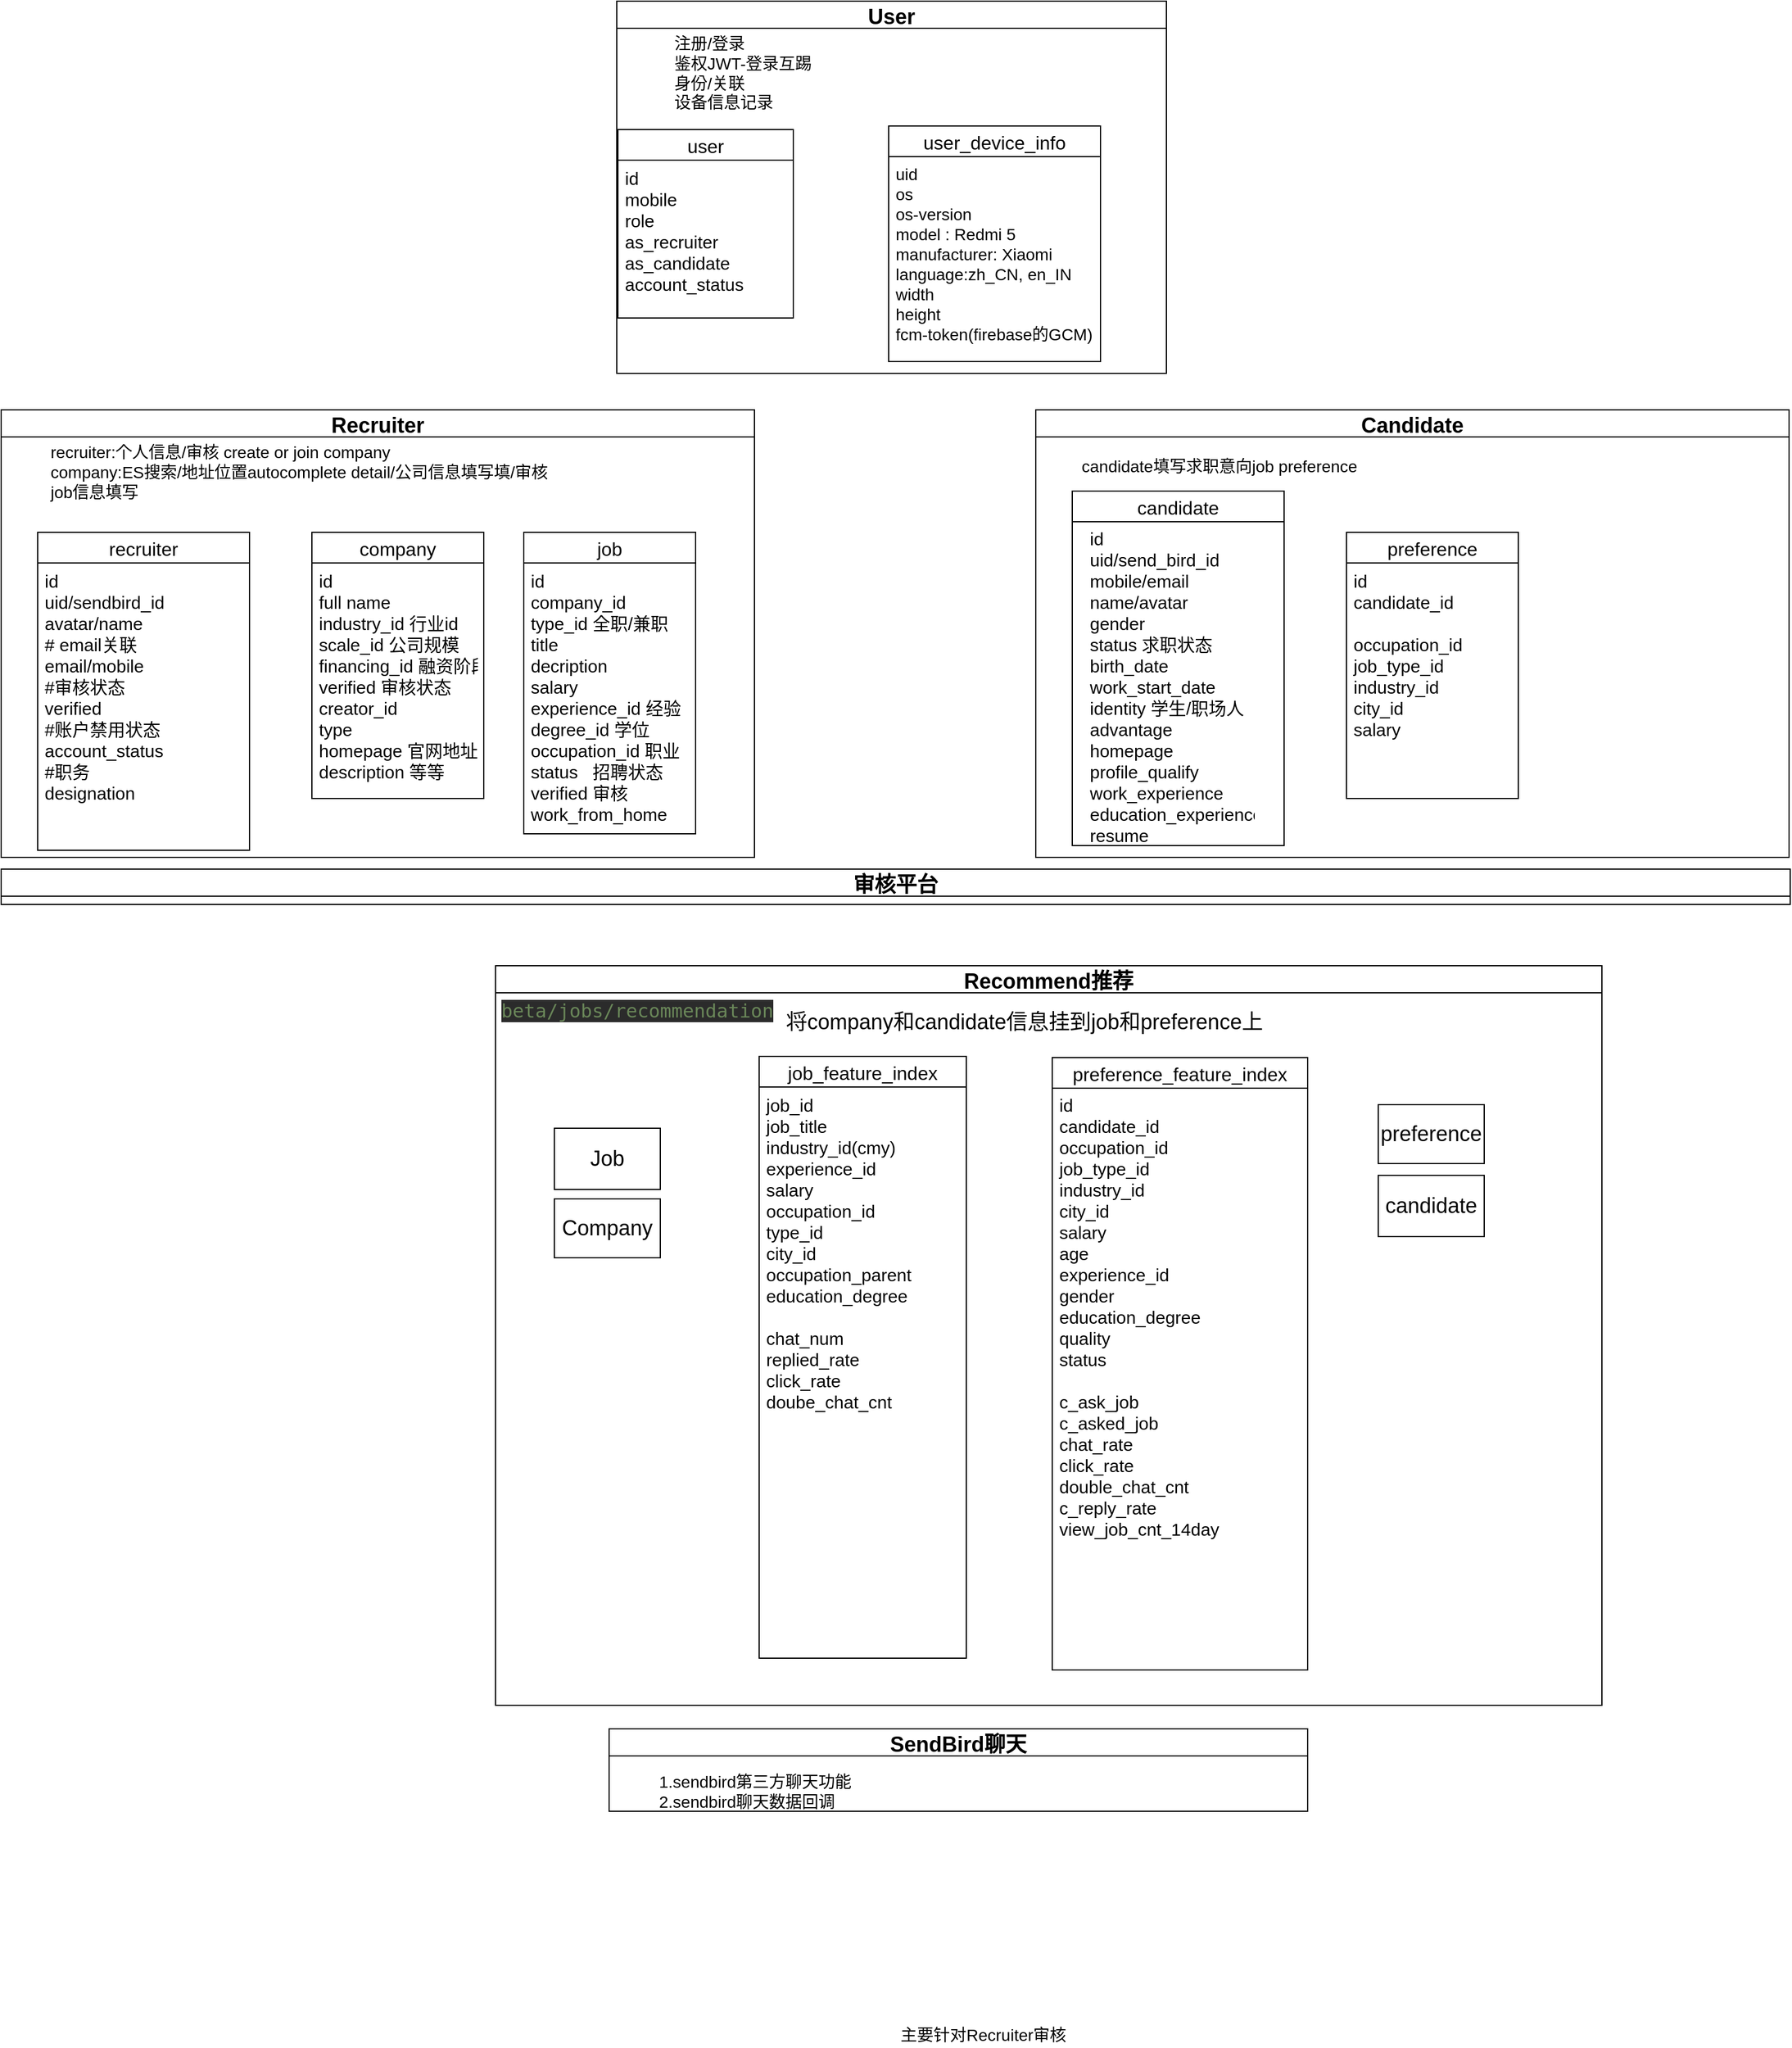 <mxfile version="17.1.3" type="github">
  <diagram id="1SHHqmOzGKl9F2yKP9Ca" name="Page-1">
    <mxGraphModel dx="2035" dy="2300" grid="1" gridSize="10" guides="1" tooltips="1" connect="1" arrows="1" fold="1" page="1" pageScale="1" pageWidth="827" pageHeight="1169" math="0" shadow="0">
      <root>
        <mxCell id="0" />
        <mxCell id="1" parent="0" />
        <mxCell id="It-5ZGojbSho4e0sHDYB-4" value="Recruiter" style="swimlane;fontSize=18;" parent="1" vertex="1">
          <mxGeometry x="120" y="100" width="640" height="380" as="geometry">
            <mxRectangle x="120" y="100" width="110" height="30" as="alternateBounds" />
          </mxGeometry>
        </mxCell>
        <mxCell id="It-5ZGojbSho4e0sHDYB-5" value="User" style="swimlane;fontSize=18;" parent="1" vertex="1">
          <mxGeometry x="643" y="-247" width="467" height="316" as="geometry" />
        </mxCell>
        <mxCell id="It-5ZGojbSho4e0sHDYB-40" value="user" style="swimlane;fontStyle=0;childLayout=stackLayout;horizontal=1;startSize=26;fillColor=none;horizontalStack=0;resizeParent=1;resizeParentMax=0;resizeLast=0;collapsible=1;marginBottom=0;fontSize=16;" parent="It-5ZGojbSho4e0sHDYB-5" vertex="1">
          <mxGeometry x="1" y="109" width="149" height="160" as="geometry" />
        </mxCell>
        <mxCell id="It-5ZGojbSho4e0sHDYB-43" value="id&#xa;mobile&#xa;role&#xa;as_recruiter&#xa;as_candidate&#xa;account_status" style="text;strokeColor=none;fillColor=none;align=left;verticalAlign=top;spacingLeft=4;spacingRight=4;overflow=hidden;rotatable=0;points=[[0,0.5],[1,0.5]];portConstraint=eastwest;fontSize=15;" parent="It-5ZGojbSho4e0sHDYB-40" vertex="1">
          <mxGeometry y="26" width="149" height="134" as="geometry" />
        </mxCell>
        <mxCell id="It-5ZGojbSho4e0sHDYB-44" value="user_device_info" style="swimlane;fontStyle=0;childLayout=stackLayout;horizontal=1;startSize=26;fillColor=none;horizontalStack=0;resizeParent=1;resizeParentMax=0;resizeLast=0;collapsible=1;marginBottom=0;fontSize=16;" parent="1" vertex="1">
          <mxGeometry x="874" y="-141" width="180" height="200" as="geometry" />
        </mxCell>
        <mxCell id="It-5ZGojbSho4e0sHDYB-45" value="uid&#xa;os&#xa;os-version&#xa;model : Redmi 5&#xa;manufacturer: Xiaomi&#xa;language:zh_CN, en_IN&#xa;width &#xa;height&#xa;fcm-token(firebase的GCM)" style="text;strokeColor=none;fillColor=none;align=left;verticalAlign=top;spacingLeft=4;spacingRight=4;overflow=hidden;rotatable=0;points=[[0,0.5],[1,0.5]];portConstraint=eastwest;fontSize=14;" parent="It-5ZGojbSho4e0sHDYB-44" vertex="1">
          <mxGeometry y="26" width="180" height="174" as="geometry" />
        </mxCell>
        <mxCell id="It-5ZGojbSho4e0sHDYB-46" value="recruiter" style="swimlane;fontStyle=0;childLayout=stackLayout;horizontal=1;startSize=26;fillColor=none;horizontalStack=0;resizeParent=1;resizeParentMax=0;resizeLast=0;collapsible=1;marginBottom=0;fontSize=16;" parent="1" vertex="1">
          <mxGeometry x="151" y="204" width="180" height="270" as="geometry">
            <mxRectangle x="151" y="204" width="90" height="26" as="alternateBounds" />
          </mxGeometry>
        </mxCell>
        <mxCell id="It-5ZGojbSho4e0sHDYB-47" value="id&#xa;uid/sendbird_id&#xa;avatar/name&#xa;# email关联&#xa;email/mobile&#xa;#审核状态&#xa;verified &#xa;#账户禁用状态&#xa;account_status&#xa;#职务&#xa;designation&#xa;&#xa;" style="text;strokeColor=none;fillColor=none;align=left;verticalAlign=top;spacingLeft=4;spacingRight=4;overflow=hidden;rotatable=0;points=[[0,0.5],[1,0.5]];portConstraint=eastwest;fontSize=15;" parent="It-5ZGojbSho4e0sHDYB-46" vertex="1">
          <mxGeometry y="26" width="180" height="244" as="geometry" />
        </mxCell>
        <mxCell id="It-5ZGojbSho4e0sHDYB-49" value="company" style="swimlane;fontStyle=0;childLayout=stackLayout;horizontal=1;startSize=26;fillColor=none;horizontalStack=0;resizeParent=1;resizeParentMax=0;resizeLast=0;collapsible=1;marginBottom=0;fontSize=16;" parent="1" vertex="1">
          <mxGeometry x="384" y="204" width="146" height="226" as="geometry" />
        </mxCell>
        <mxCell id="It-5ZGojbSho4e0sHDYB-51" value="&lt;blockquote style=&quot;margin: 0px 0px 0px 40px ; border: none ; padding: 0px ; font-size: 14px&quot;&gt;&lt;span&gt;注册/登录&lt;/span&gt;&lt;br&gt;&lt;span&gt;鉴权JWT-登录互踢&lt;/span&gt;&lt;br&gt;&lt;span&gt;身份/关联&lt;/span&gt;&lt;br&gt;&lt;/blockquote&gt;&lt;blockquote style=&quot;margin: 0px 0px 0px 40px ; border: none ; padding: 0px ; font-size: 14px&quot;&gt;&lt;span&gt;设备信息记录&lt;/span&gt;&lt;/blockquote&gt;" style="text;html=1;strokeColor=none;fillColor=none;align=left;verticalAlign=middle;whiteSpace=wrap;rounded=0;fontSize=16;horizontal=1;" parent="1" vertex="1">
          <mxGeometry x="650" y="-221" width="180" height="70" as="geometry" />
        </mxCell>
        <mxCell id="It-5ZGojbSho4e0sHDYB-54" value="&lt;blockquote style=&quot;margin: 0px 0px 0px 40px ; border: none ; padding: 0px ; font-size: 14px&quot;&gt;recruiter:个人信息/审核 create or join company&lt;/blockquote&gt;&lt;blockquote style=&quot;margin: 0px 0px 0px 40px ; border: none ; padding: 0px ; font-size: 14px&quot;&gt;company:ES搜索/地址位置autocomplete detail/公司信息填写填/审核&lt;br&gt;&lt;/blockquote&gt;&lt;blockquote style=&quot;margin: 0px 0px 0px 40px ; border: none ; padding: 0px ; font-size: 14px&quot;&gt;job信息填写&lt;/blockquote&gt;" style="text;html=1;strokeColor=none;fillColor=none;align=left;verticalAlign=middle;whiteSpace=wrap;rounded=0;fontSize=16;horizontal=1;" parent="1" vertex="1">
          <mxGeometry x="120" y="125" width="510" height="55" as="geometry" />
        </mxCell>
        <mxCell id="It-5ZGojbSho4e0sHDYB-55" value="id&#xa;full name&#xa;industry_id 行业id&#xa;scale_id 公司规模 &#xa;financing_id 融资阶段&#xa;verified 审核状态&#xa;creator_id&#xa;type&#xa;homepage 官网地址&#xa;description 等等" style="text;strokeColor=none;fillColor=none;align=left;verticalAlign=top;spacingLeft=4;spacingRight=4;overflow=hidden;rotatable=0;points=[[0,0.5],[1,0.5]];portConstraint=eastwest;fontSize=15;" parent="1" vertex="1">
          <mxGeometry x="384" y="230" width="146" height="200" as="geometry" />
        </mxCell>
        <mxCell id="It-5ZGojbSho4e0sHDYB-56" value="job" style="swimlane;fontStyle=0;childLayout=stackLayout;horizontal=1;startSize=26;fillColor=none;horizontalStack=0;resizeParent=1;resizeParentMax=0;resizeLast=0;collapsible=1;marginBottom=0;fontSize=16;" parent="1" vertex="1">
          <mxGeometry x="564" y="204" width="146" height="256" as="geometry" />
        </mxCell>
        <mxCell id="It-5ZGojbSho4e0sHDYB-58" value="id&#xa;company_id&#xa;type_id 全职/兼职&#xa;title&#xa;decription&#xa;salary&#xa;experience_id 经验&#xa;degree_id 学位&#xa;occupation_id 职业&#xa;status   招聘状态&#xa;verified 审核&#xa;work_from_home" style="text;strokeColor=none;fillColor=none;align=left;verticalAlign=top;spacingLeft=4;spacingRight=4;overflow=hidden;rotatable=0;points=[[0,0.5],[1,0.5]];portConstraint=eastwest;fontSize=15;" parent="1" vertex="1">
          <mxGeometry x="564" y="230" width="146" height="240" as="geometry" />
        </mxCell>
        <mxCell id="It-5ZGojbSho4e0sHDYB-60" value="Candidate" style="swimlane;fontSize=18;" parent="1" vertex="1">
          <mxGeometry x="999" y="100" width="640" height="380" as="geometry">
            <mxRectangle x="999" y="100" width="120" height="30" as="alternateBounds" />
          </mxGeometry>
        </mxCell>
        <mxCell id="It-5ZGojbSho4e0sHDYB-61" value="candidate" style="swimlane;fontStyle=0;childLayout=stackLayout;horizontal=1;startSize=26;fillColor=none;horizontalStack=0;resizeParent=1;resizeParentMax=0;resizeLast=0;collapsible=1;marginBottom=0;fontSize=16;" parent="1" vertex="1">
          <mxGeometry x="1030" y="169" width="180" height="301" as="geometry" />
        </mxCell>
        <mxCell id="It-5ZGojbSho4e0sHDYB-63" value="preference" style="swimlane;fontStyle=0;childLayout=stackLayout;horizontal=1;startSize=26;fillColor=none;horizontalStack=0;resizeParent=1;resizeParentMax=0;resizeLast=0;collapsible=1;marginBottom=0;fontSize=16;" parent="1" vertex="1">
          <mxGeometry x="1263" y="204" width="146" height="226" as="geometry" />
        </mxCell>
        <mxCell id="It-5ZGojbSho4e0sHDYB-64" value="&lt;blockquote style=&quot;margin: 0px 0px 0px 40px ; border: none ; padding: 0px ; font-size: 14px&quot;&gt;candidate填写求职意向job preference&lt;/blockquote&gt;" style="text;html=1;strokeColor=none;fillColor=none;align=left;verticalAlign=middle;whiteSpace=wrap;rounded=0;fontSize=16;horizontal=1;" parent="1" vertex="1">
          <mxGeometry x="996" y="120" width="510" height="55" as="geometry" />
        </mxCell>
        <mxCell id="It-5ZGojbSho4e0sHDYB-65" value="id&#xa;candidate_id&#xa;&#xa;occupation_id&#xa;job_type_id&#xa;industry_id&#xa;city_id&#xa;salary&#xa;&#xa;" style="text;strokeColor=none;fillColor=none;align=left;verticalAlign=top;spacingLeft=4;spacingRight=4;overflow=hidden;rotatable=0;points=[[0,0.5],[1,0.5]];portConstraint=eastwest;fontSize=15;" parent="1" vertex="1">
          <mxGeometry x="1263" y="230" width="146" height="200" as="geometry" />
        </mxCell>
        <mxCell id="It-5ZGojbSho4e0sHDYB-69" value="审核平台" style="swimlane;fontSize=18;" parent="1" vertex="1">
          <mxGeometry x="120" y="490" width="1520" height="30" as="geometry">
            <mxRectangle x="120" y="490" width="100" height="30" as="alternateBounds" />
          </mxGeometry>
        </mxCell>
        <mxCell id="It-5ZGojbSho4e0sHDYB-70" value="主要针对Recruiter审核" style="text;html=1;align=center;verticalAlign=middle;resizable=0;points=[];autosize=1;strokeColor=none;fillColor=none;fontSize=14;" parent="1" vertex="1">
          <mxGeometry x="874" y="1470" width="160" height="20" as="geometry" />
        </mxCell>
        <mxCell id="It-5ZGojbSho4e0sHDYB-72" value="Recommend推荐" style="swimlane;fontSize=18;" parent="1" vertex="1">
          <mxGeometry x="540" y="572" width="940" height="628" as="geometry" />
        </mxCell>
        <mxCell id="nFpVH52aDJNWQiP0yXKt-11" value="&lt;font style=&quot;font-size: 18px&quot;&gt;Job&lt;/font&gt;" style="rounded=0;whiteSpace=wrap;html=1;fillColor=#FFFFFF;" vertex="1" parent="It-5ZGojbSho4e0sHDYB-72">
          <mxGeometry x="50" y="138" width="90" height="52" as="geometry" />
        </mxCell>
        <mxCell id="It-5ZGojbSho4e0sHDYB-83" value="SendBird聊天" style="swimlane;fontSize=18;" parent="1" vertex="1">
          <mxGeometry x="636.5" y="1220" width="593.5" height="70" as="geometry" />
        </mxCell>
        <mxCell id="It-5ZGojbSho4e0sHDYB-87" value="&lt;blockquote style=&quot;margin: 0px 0px 0px 40px ; border: none ; padding: 0px ; font-size: 14px&quot;&gt;1.sendbird第三方聊天功能&lt;/blockquote&gt;&lt;blockquote style=&quot;margin: 0px 0px 0px 40px ; border: none ; padding: 0px ; font-size: 14px&quot;&gt;2.sendbird聊天数据回调&lt;/blockquote&gt;" style="text;html=1;strokeColor=none;fillColor=none;align=left;verticalAlign=middle;whiteSpace=wrap;rounded=0;fontSize=16;horizontal=1;" parent="1" vertex="1">
          <mxGeometry x="636.5" y="1245" width="510" height="55" as="geometry" />
        </mxCell>
        <mxCell id="nFpVH52aDJNWQiP0yXKt-1" value="id&#xa;uid/send_bird_id&#xa;mobile/email&#xa;name/avatar&#xa;gender&#xa;status 求职状态&#xa;birth_date&#xa;work_start_date&#xa;identity 学生/职场人&#xa;advantage&#xa;homepage&#xa;profile_qualify&#xa;work_experience&#xa;education_experience&#xa;resume" style="text;strokeColor=none;fillColor=none;align=left;verticalAlign=top;spacingLeft=4;spacingRight=4;overflow=hidden;rotatable=0;points=[[0,0.5],[1,0.5]];portConstraint=eastwest;fontSize=15;" vertex="1" parent="1">
          <mxGeometry x="1039" y="194" width="151" height="273" as="geometry" />
        </mxCell>
        <mxCell id="nFpVH52aDJNWQiP0yXKt-3" value="job_feature_index" style="swimlane;fontStyle=0;childLayout=stackLayout;horizontal=1;startSize=26;fillColor=none;horizontalStack=0;resizeParent=1;resizeParentMax=0;resizeLast=0;collapsible=1;marginBottom=0;fontSize=16;" vertex="1" parent="1">
          <mxGeometry x="764" y="649" width="176" height="511" as="geometry" />
        </mxCell>
        <mxCell id="nFpVH52aDJNWQiP0yXKt-4" value="job_id&#xa;job_title&#xa;industry_id(cmy)&#xa;experience_id&#xa;salary&#xa;occupation_id&#xa;type_id&#xa;city_id&#xa;occupation_parent&#xa;education_degree&#xa;&#xa;chat_num&#xa;replied_rate&#xa;click_rate&#xa;doube_chat_cnt&#xa;&#xa;" style="text;strokeColor=none;fillColor=none;align=left;verticalAlign=top;spacingLeft=4;spacingRight=4;overflow=hidden;rotatable=0;points=[[0,0.5],[1,0.5]];portConstraint=eastwest;fontSize=15;" vertex="1" parent="1">
          <mxGeometry x="764" y="675" width="156" height="465" as="geometry" />
        </mxCell>
        <mxCell id="nFpVH52aDJNWQiP0yXKt-5" value="preference_feature_index" style="swimlane;fontStyle=0;childLayout=stackLayout;horizontal=1;startSize=26;fillColor=none;horizontalStack=0;resizeParent=1;resizeParentMax=0;resizeLast=0;collapsible=1;marginBottom=0;fontSize=16;" vertex="1" parent="1">
          <mxGeometry x="1013" y="650" width="217" height="520" as="geometry" />
        </mxCell>
        <mxCell id="nFpVH52aDJNWQiP0yXKt-6" value="id&#xa;candidate_id&#xa;occupation_id&#xa;job_type_id&#xa;industry_id&#xa;city_id&#xa;salary&#xa;age&#xa;experience_id&#xa;gender&#xa;education_degree&#xa;quality&#xa;status&#xa;&#xa;c_ask_job&#xa;c_asked_job&#xa;chat_rate&#xa;click_rate&#xa;double_chat_cnt&#xa;c_reply_rate&#xa;view_job_cnt_14day&#xa;&#xa;&#xa;" style="text;strokeColor=none;fillColor=none;align=left;verticalAlign=top;spacingLeft=4;spacingRight=4;overflow=hidden;rotatable=0;points=[[0,0.5],[1,0.5]];portConstraint=eastwest;fontSize=15;" vertex="1" parent="1">
          <mxGeometry x="1013" y="675" width="167" height="475" as="geometry" />
        </mxCell>
        <mxCell id="nFpVH52aDJNWQiP0yXKt-7" value="&lt;pre style=&quot;background-color: #2b2b2b ; color: #a9b7c6 ; font-family: &amp;#34;jetbrains mono&amp;#34; , monospace ; font-size: 12.0pt&quot;&gt;&lt;span style=&quot;color: #6a8759&quot;&gt;beta/jobs/recommendation&lt;/span&gt;&lt;/pre&gt;" style="text;html=1;align=center;verticalAlign=middle;resizable=0;points=[];autosize=1;strokeColor=none;fillColor=none;" vertex="1" parent="1">
          <mxGeometry x="535" y="585" width="250" height="50" as="geometry" />
        </mxCell>
        <mxCell id="nFpVH52aDJNWQiP0yXKt-12" value="&lt;font style=&quot;font-size: 18px&quot;&gt;Company&lt;/font&gt;" style="rounded=0;whiteSpace=wrap;html=1;fillColor=#FFFFFF;" vertex="1" parent="1">
          <mxGeometry x="590" y="770" width="90" height="50" as="geometry" />
        </mxCell>
        <mxCell id="nFpVH52aDJNWQiP0yXKt-13" value="&lt;font style=&quot;font-size: 18px&quot;&gt;candidate&lt;/font&gt;" style="rounded=0;whiteSpace=wrap;html=1;fillColor=#FFFFFF;" vertex="1" parent="1">
          <mxGeometry x="1290" y="750" width="90" height="52" as="geometry" />
        </mxCell>
        <mxCell id="nFpVH52aDJNWQiP0yXKt-14" value="&lt;span style=&quot;font-size: 18px&quot;&gt;preference&lt;/span&gt;" style="rounded=0;whiteSpace=wrap;html=1;fillColor=#FFFFFF;" vertex="1" parent="1">
          <mxGeometry x="1290" y="690" width="90" height="50" as="geometry" />
        </mxCell>
        <mxCell id="nFpVH52aDJNWQiP0yXKt-15" value="将company和candidate信息挂到job和preference上" style="text;html=1;align=center;verticalAlign=middle;resizable=0;points=[];autosize=1;strokeColor=none;fillColor=none;fontSize=18;" vertex="1" parent="1">
          <mxGeometry x="779" y="605" width="420" height="30" as="geometry" />
        </mxCell>
      </root>
    </mxGraphModel>
  </diagram>
</mxfile>
